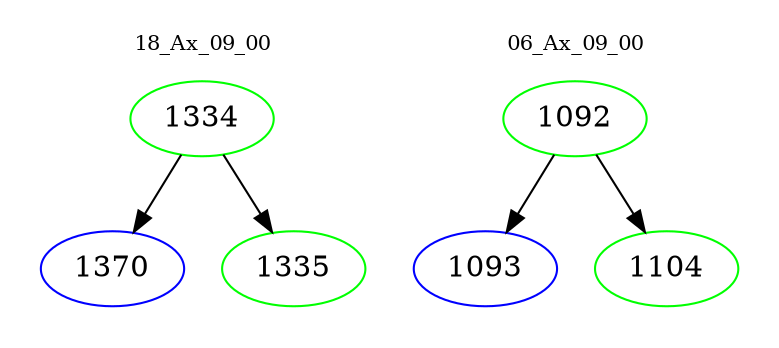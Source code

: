 digraph{
subgraph cluster_0 {
color = white
label = "18_Ax_09_00";
fontsize=10;
T0_1334 [label="1334", color="green"]
T0_1334 -> T0_1370 [color="black"]
T0_1370 [label="1370", color="blue"]
T0_1334 -> T0_1335 [color="black"]
T0_1335 [label="1335", color="green"]
}
subgraph cluster_1 {
color = white
label = "06_Ax_09_00";
fontsize=10;
T1_1092 [label="1092", color="green"]
T1_1092 -> T1_1093 [color="black"]
T1_1093 [label="1093", color="blue"]
T1_1092 -> T1_1104 [color="black"]
T1_1104 [label="1104", color="green"]
}
}
